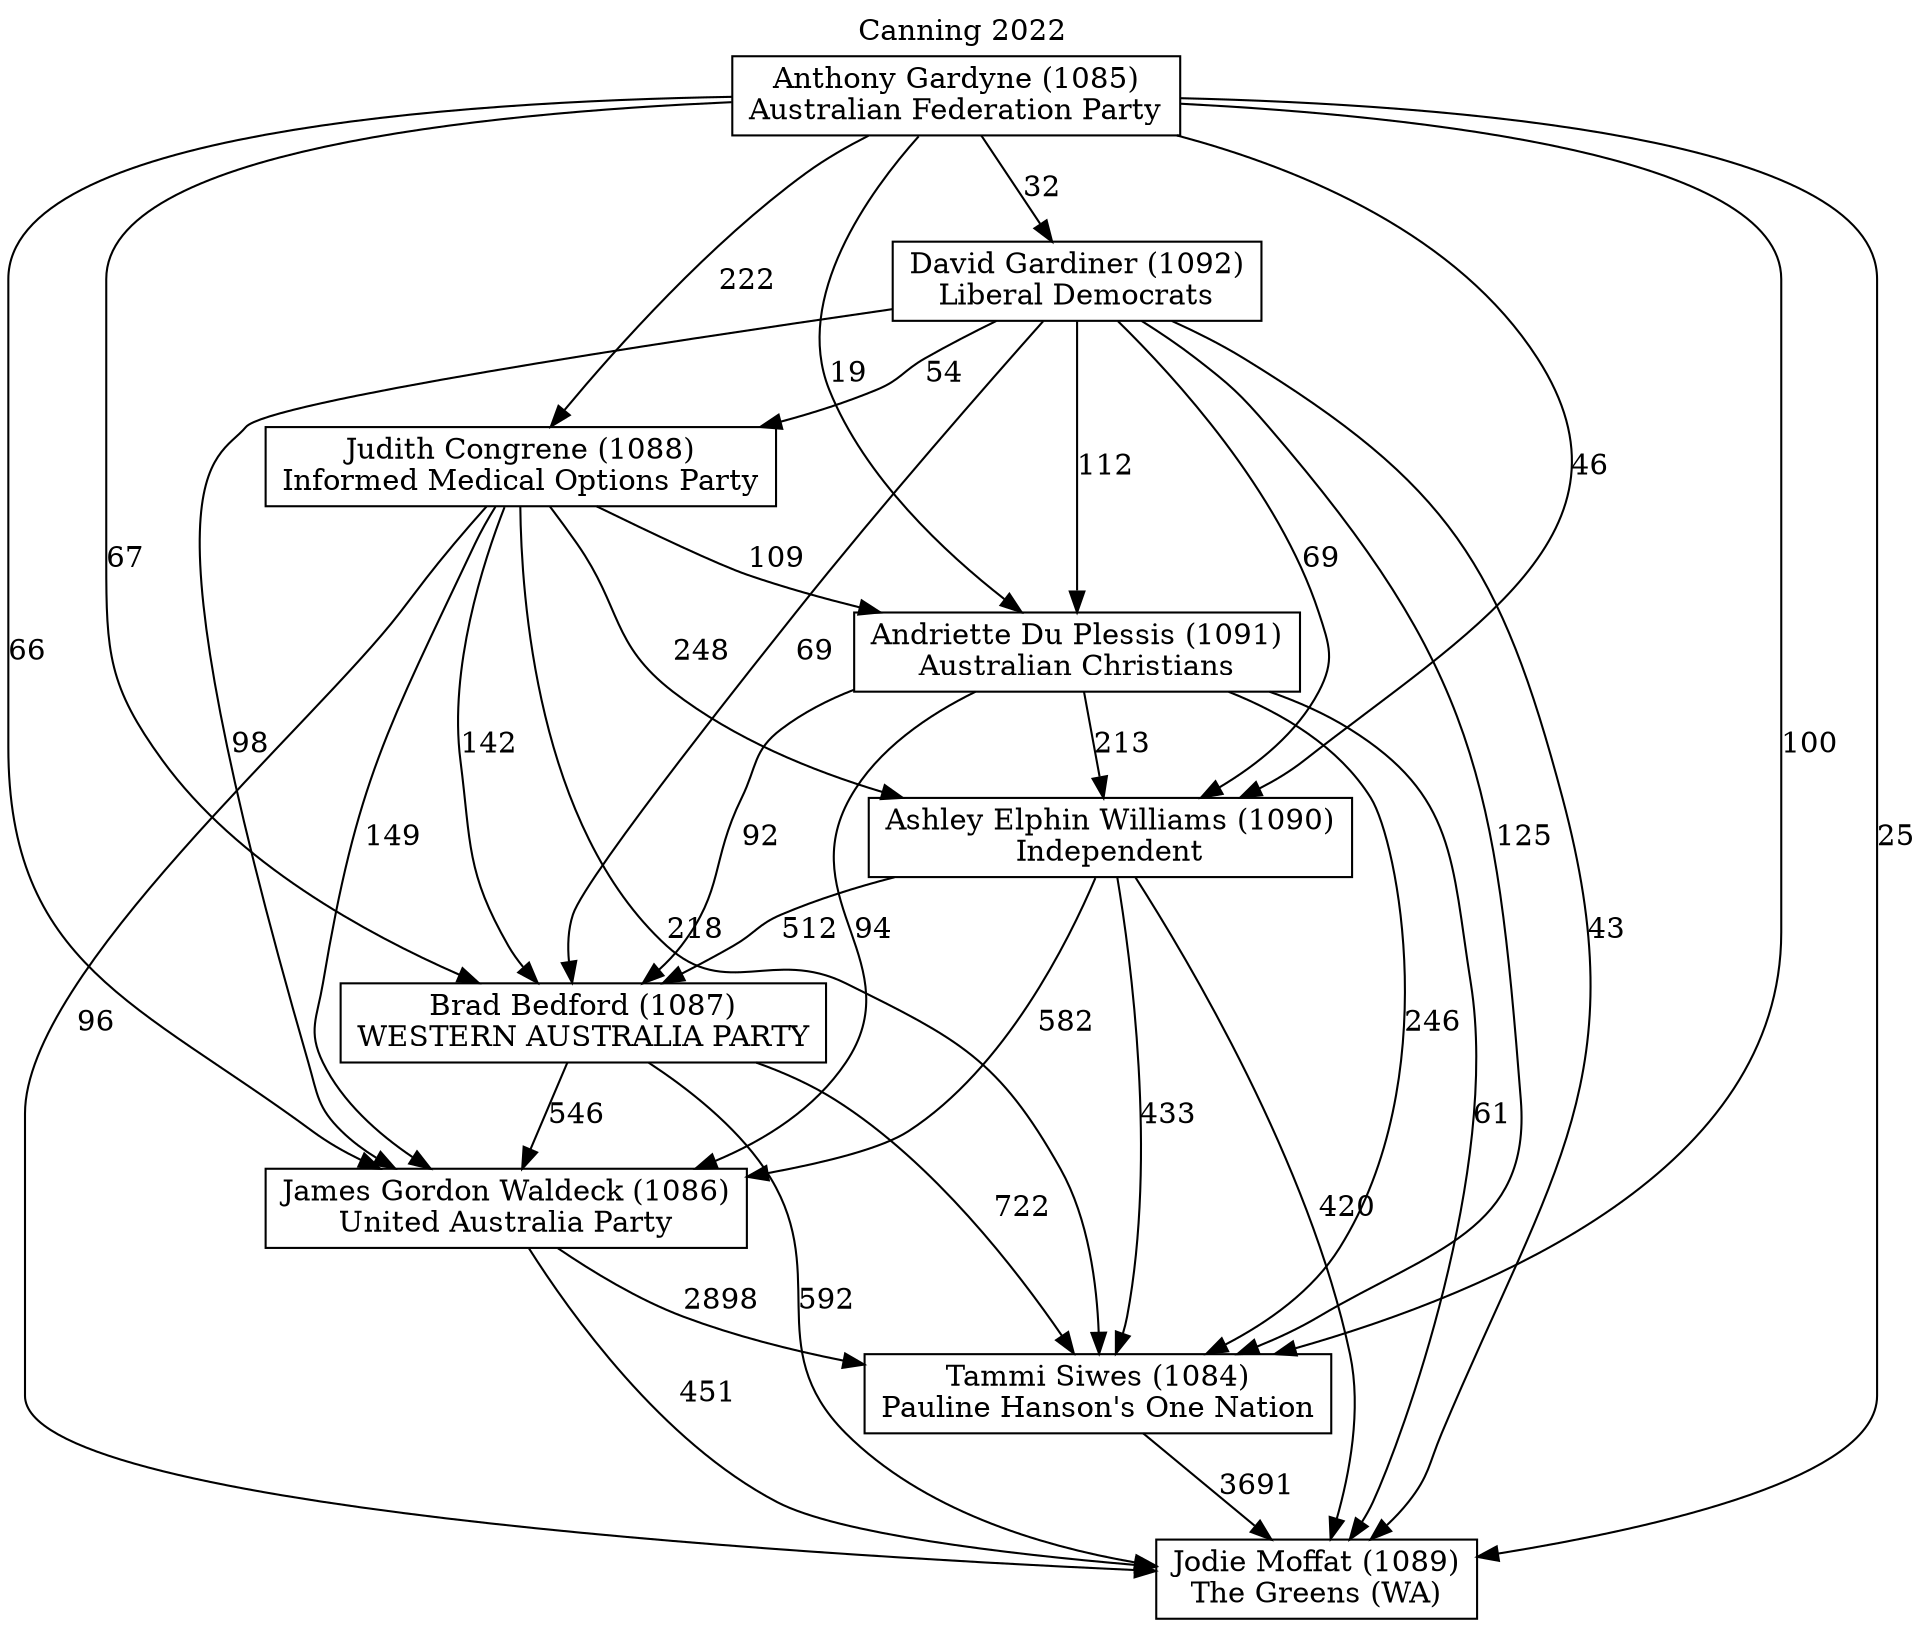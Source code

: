 // House preference flow
digraph "Jodie Moffat (1089)_Canning_2022" {
	graph [label="Canning 2022" labelloc=t mclimit=10]
	node [shape=box]
	"Ashley Elphin Williams (1090)" [label="Ashley Elphin Williams (1090)
Independent"]
	"Judith Congrene (1088)" [label="Judith Congrene (1088)
Informed Medical Options Party"]
	"James Gordon Waldeck (1086)" [label="James Gordon Waldeck (1086)
United Australia Party"]
	"Brad Bedford (1087)" [label="Brad Bedford (1087)
WESTERN AUSTRALIA PARTY"]
	"David Gardiner (1092)" [label="David Gardiner (1092)
Liberal Democrats"]
	"Jodie Moffat (1089)" [label="Jodie Moffat (1089)
The Greens (WA)"]
	"Anthony Gardyne (1085)" [label="Anthony Gardyne (1085)
Australian Federation Party"]
	"Andriette Du Plessis (1091)" [label="Andriette Du Plessis (1091)
Australian Christians"]
	"Tammi Siwes (1084)" [label="Tammi Siwes (1084)
Pauline Hanson's One Nation"]
	"David Gardiner (1092)" -> "Judith Congrene (1088)" [label=54]
	"Anthony Gardyne (1085)" -> "James Gordon Waldeck (1086)" [label=66]
	"Ashley Elphin Williams (1090)" -> "Brad Bedford (1087)" [label=512]
	"Anthony Gardyne (1085)" -> "Tammi Siwes (1084)" [label=100]
	"Anthony Gardyne (1085)" -> "Andriette Du Plessis (1091)" [label=19]
	"Anthony Gardyne (1085)" -> "David Gardiner (1092)" [label=32]
	"Brad Bedford (1087)" -> "James Gordon Waldeck (1086)" [label=546]
	"Brad Bedford (1087)" -> "Tammi Siwes (1084)" [label=722]
	"Tammi Siwes (1084)" -> "Jodie Moffat (1089)" [label=3691]
	"Judith Congrene (1088)" -> "Tammi Siwes (1084)" [label=218]
	"Judith Congrene (1088)" -> "James Gordon Waldeck (1086)" [label=149]
	"Brad Bedford (1087)" -> "Jodie Moffat (1089)" [label=592]
	"Andriette Du Plessis (1091)" -> "Ashley Elphin Williams (1090)" [label=213]
	"Andriette Du Plessis (1091)" -> "Brad Bedford (1087)" [label=92]
	"David Gardiner (1092)" -> "Ashley Elphin Williams (1090)" [label=69]
	"David Gardiner (1092)" -> "Brad Bedford (1087)" [label=69]
	"Anthony Gardyne (1085)" -> "Jodie Moffat (1089)" [label=25]
	"Andriette Du Plessis (1091)" -> "Tammi Siwes (1084)" [label=246]
	"Judith Congrene (1088)" -> "Andriette Du Plessis (1091)" [label=109]
	"James Gordon Waldeck (1086)" -> "Jodie Moffat (1089)" [label=451]
	"Andriette Du Plessis (1091)" -> "Jodie Moffat (1089)" [label=61]
	"Anthony Gardyne (1085)" -> "Judith Congrene (1088)" [label=222]
	"David Gardiner (1092)" -> "Tammi Siwes (1084)" [label=125]
	"Ashley Elphin Williams (1090)" -> "James Gordon Waldeck (1086)" [label=582]
	"David Gardiner (1092)" -> "James Gordon Waldeck (1086)" [label=98]
	"David Gardiner (1092)" -> "Jodie Moffat (1089)" [label=43]
	"Ashley Elphin Williams (1090)" -> "Jodie Moffat (1089)" [label=420]
	"Judith Congrene (1088)" -> "Brad Bedford (1087)" [label=142]
	"Judith Congrene (1088)" -> "Ashley Elphin Williams (1090)" [label=248]
	"Andriette Du Plessis (1091)" -> "James Gordon Waldeck (1086)" [label=94]
	"Anthony Gardyne (1085)" -> "Brad Bedford (1087)" [label=67]
	"Anthony Gardyne (1085)" -> "Ashley Elphin Williams (1090)" [label=46]
	"David Gardiner (1092)" -> "Andriette Du Plessis (1091)" [label=112]
	"Ashley Elphin Williams (1090)" -> "Tammi Siwes (1084)" [label=433]
	"James Gordon Waldeck (1086)" -> "Tammi Siwes (1084)" [label=2898]
	"Judith Congrene (1088)" -> "Jodie Moffat (1089)" [label=96]
}

